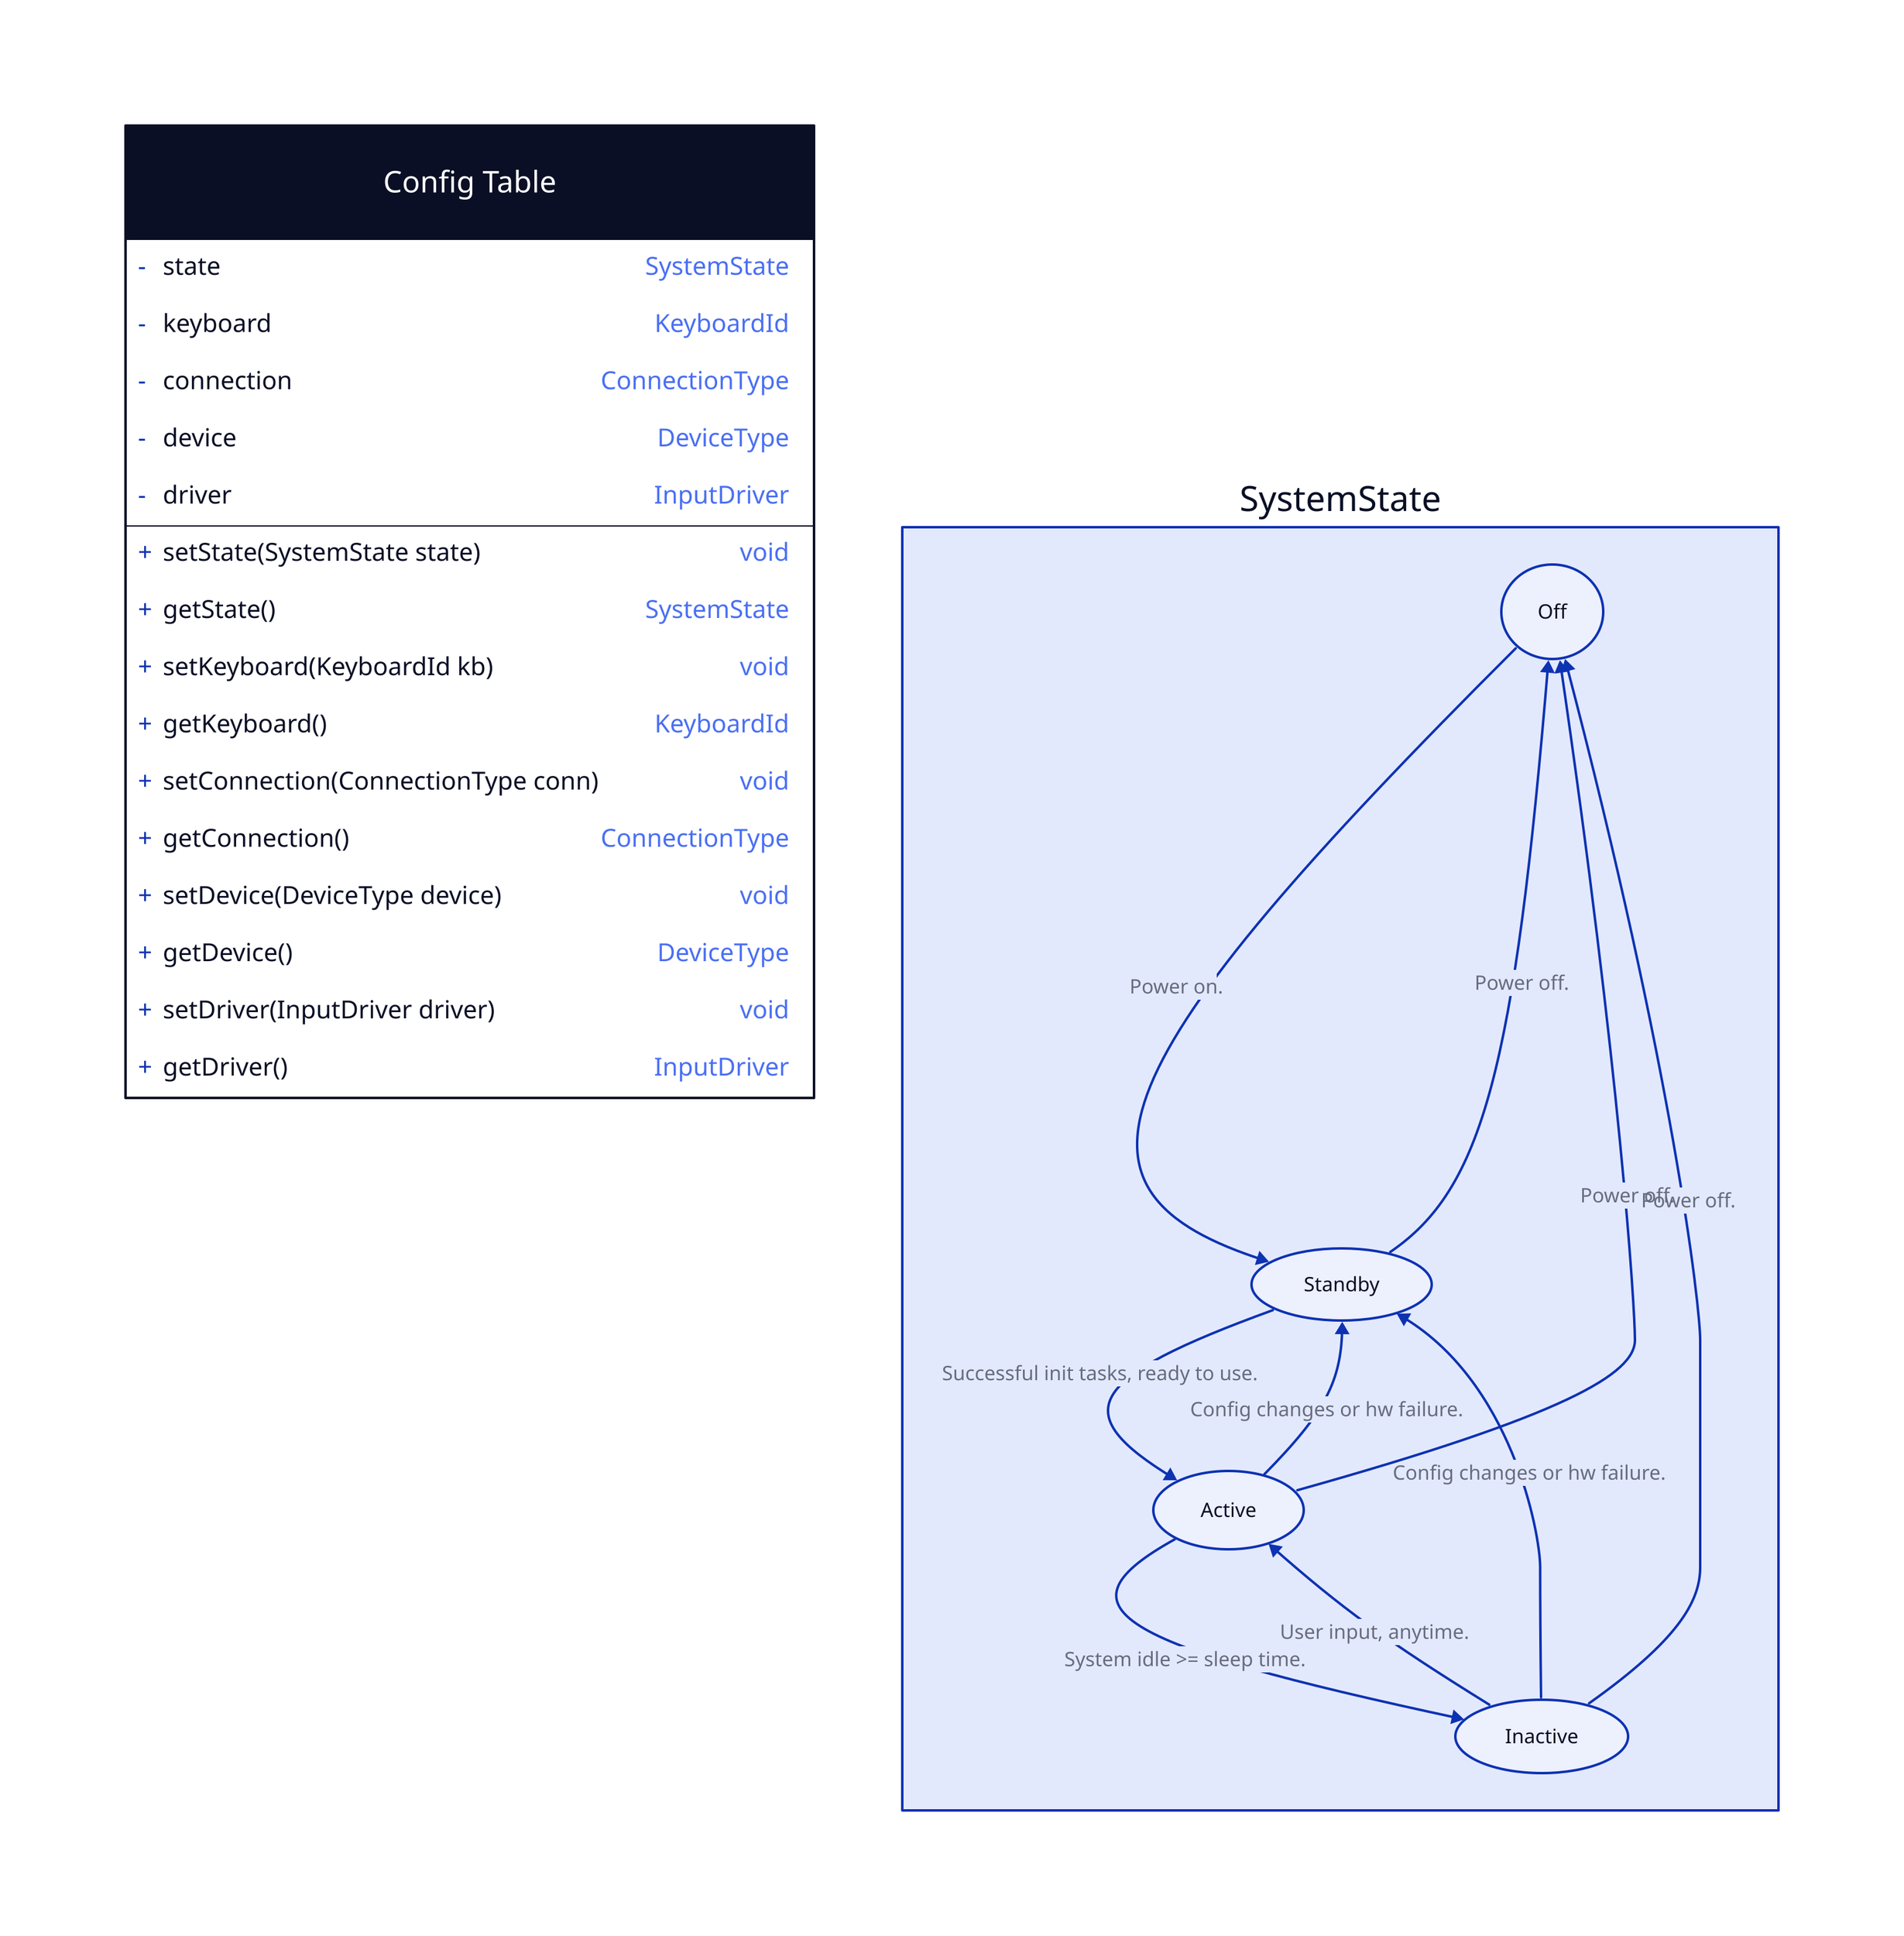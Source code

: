 Config Table : {
    shape: class

    - state : "SystemState"
    - keyboard : "KeyboardId"
    - connection : "ConnectionType"
    - device : "DeviceType"
    - driver: "InputDriver"

    setState(SystemState state)
    getState() : "SystemState"

    setKeyboard(KeyboardId kb)
    getKeyboard() : "KeyboardId"

    setConnection(ConnectionType conn)
    getConnection() : "ConnectionType"

    setDevice(DeviceType device)
    getDevice() : "DeviceType"

    setDriver(InputDriver driver)
    getDriver() : "InputDriver"

}

SystemState : {

    # State defs w/ shapes
    Off.shape : oval
    Standby.shape : oval
    Inactive.shape : oval
    Active.shape : oval

    Off -> Standby : Power on.

    Standby -> Off : Power off.
    Standby -> Active : Successful init tasks, ready to use.


    Inactive -> Off : Power off.
    Inactive -> Standby : Config changes or hw failure.
    Inactive -> Active : User input, anytime.
    
    Active -> Off : Power off.
    Active -> Standby : Config changes or hw failure.
    Active -> Inactive : System idle >= sleep time.

}